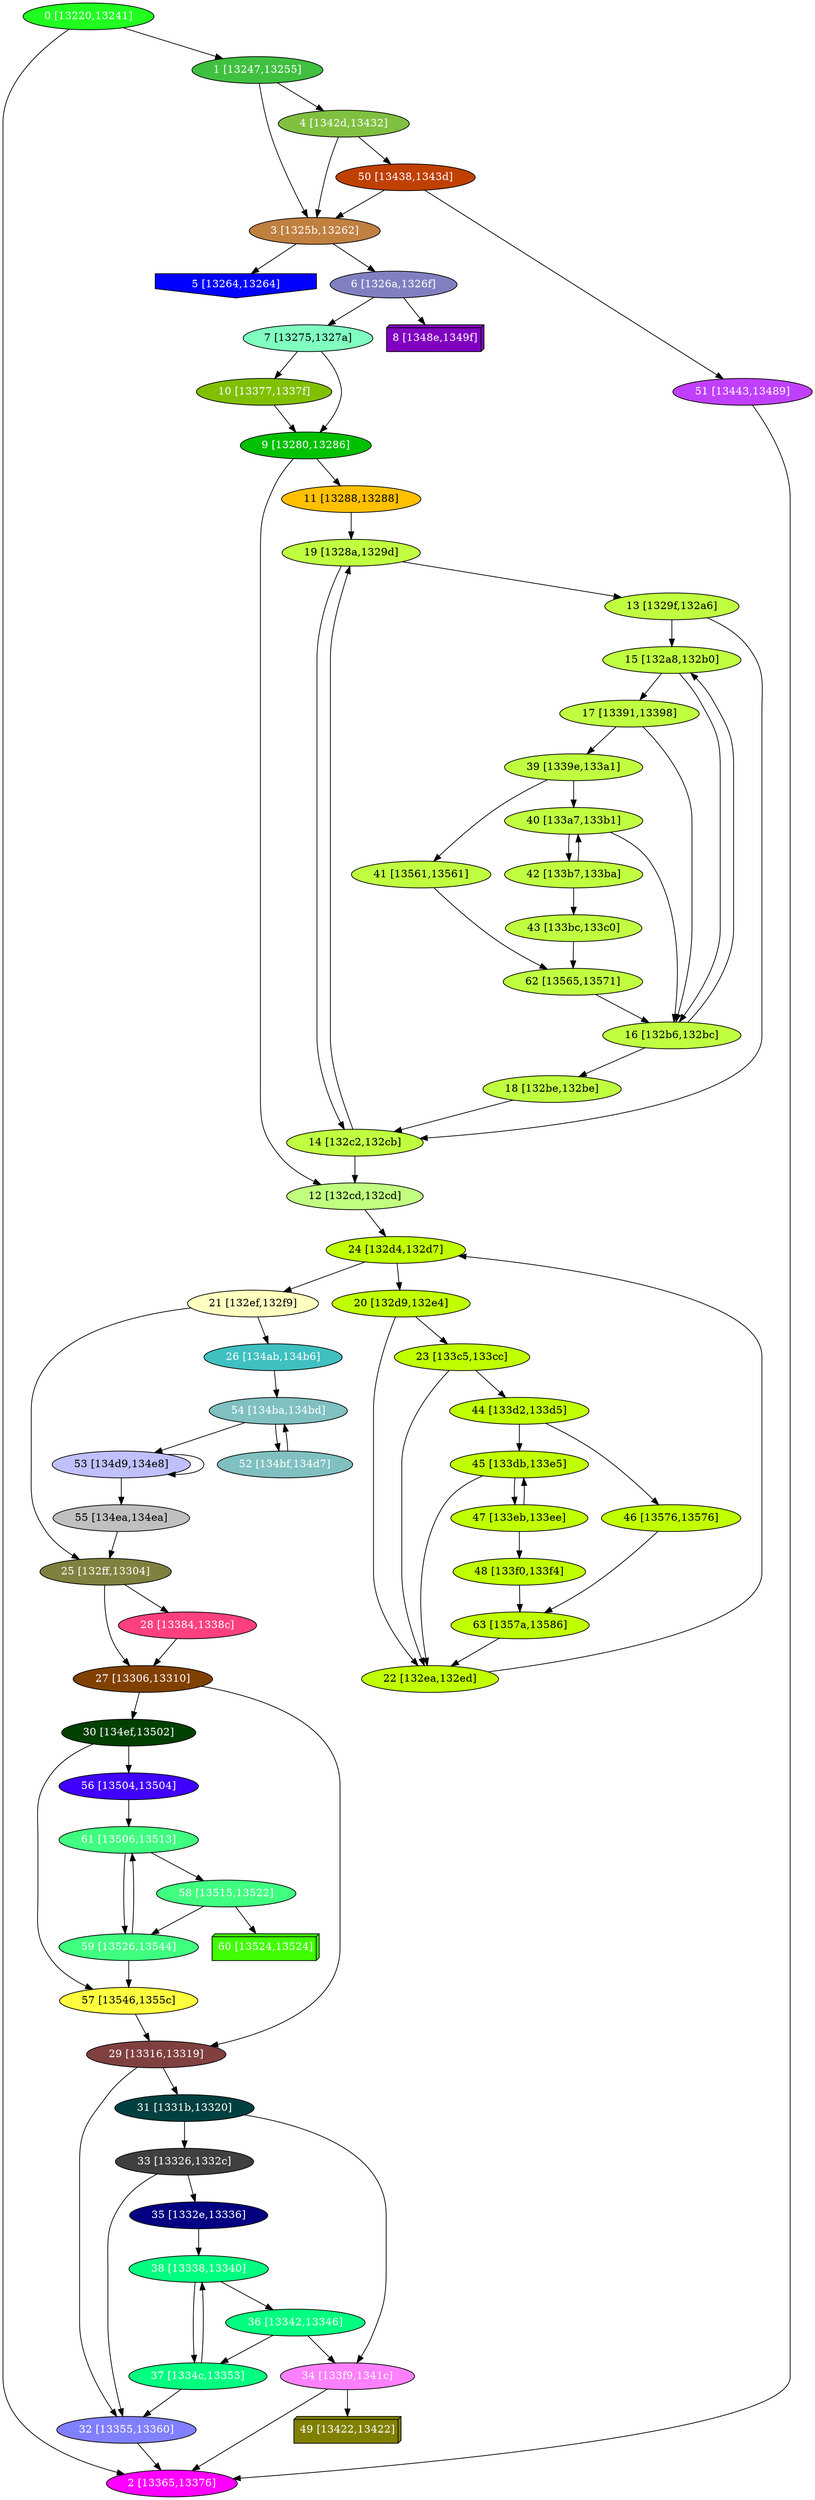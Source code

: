 diGraph libnss3{
	libnss3_0  [style=filled fillcolor="#20FF20" fontcolor="#ffffff" shape=oval label="0 [13220,13241]"]
	libnss3_1  [style=filled fillcolor="#40C040" fontcolor="#ffffff" shape=oval label="1 [13247,13255]"]
	libnss3_2  [style=filled fillcolor="#FF00FF" fontcolor="#ffffff" shape=oval label="2 [13365,13376]"]
	libnss3_3  [style=filled fillcolor="#C08040" fontcolor="#ffffff" shape=oval label="3 [1325b,13262]"]
	libnss3_4  [style=filled fillcolor="#80C040" fontcolor="#ffffff" shape=oval label="4 [1342d,13432]"]
	libnss3_5  [style=filled fillcolor="#0000FF" fontcolor="#ffffff" shape=invhouse label="5 [13264,13264]"]
	libnss3_6  [style=filled fillcolor="#8080C0" fontcolor="#ffffff" shape=oval label="6 [1326a,1326f]"]
	libnss3_7  [style=filled fillcolor="#80FFC0" fontcolor="#000000" shape=oval label="7 [13275,1327a]"]
	libnss3_8  [style=filled fillcolor="#8000C0" fontcolor="#ffffff" shape=box3d label="8 [1348e,1349f]"]
	libnss3_9  [style=filled fillcolor="#00C000" fontcolor="#ffffff" shape=oval label="9 [13280,13286]"]
	libnss3_a  [style=filled fillcolor="#80C000" fontcolor="#ffffff" shape=oval label="10 [13377,1337f]"]
	libnss3_b  [style=filled fillcolor="#FFC000" fontcolor="#000000" shape=oval label="11 [13288,13288]"]
	libnss3_c  [style=filled fillcolor="#C0FF80" fontcolor="#000000" shape=oval label="12 [132cd,132cd]"]
	libnss3_d  [style=filled fillcolor="#C0FF40" fontcolor="#000000" shape=oval label="13 [1329f,132a6]"]
	libnss3_e  [style=filled fillcolor="#C0FF40" fontcolor="#000000" shape=oval label="14 [132c2,132cb]"]
	libnss3_f  [style=filled fillcolor="#C0FF40" fontcolor="#000000" shape=oval label="15 [132a8,132b0]"]
	libnss3_10  [style=filled fillcolor="#C0FF40" fontcolor="#000000" shape=oval label="16 [132b6,132bc]"]
	libnss3_11  [style=filled fillcolor="#C0FF40" fontcolor="#000000" shape=oval label="17 [13391,13398]"]
	libnss3_12  [style=filled fillcolor="#C0FF40" fontcolor="#000000" shape=oval label="18 [132be,132be]"]
	libnss3_13  [style=filled fillcolor="#C0FF40" fontcolor="#000000" shape=oval label="19 [1328a,1329d]"]
	libnss3_14  [style=filled fillcolor="#C0FF00" fontcolor="#000000" shape=oval label="20 [132d9,132e4]"]
	libnss3_15  [style=filled fillcolor="#FFFFC0" fontcolor="#000000" shape=oval label="21 [132ef,132f9]"]
	libnss3_16  [style=filled fillcolor="#C0FF00" fontcolor="#000000" shape=oval label="22 [132ea,132ed]"]
	libnss3_17  [style=filled fillcolor="#C0FF00" fontcolor="#000000" shape=oval label="23 [133c5,133cc]"]
	libnss3_18  [style=filled fillcolor="#C0FF00" fontcolor="#000000" shape=oval label="24 [132d4,132d7]"]
	libnss3_19  [style=filled fillcolor="#808040" fontcolor="#ffffff" shape=oval label="25 [132ff,13304]"]
	libnss3_1a  [style=filled fillcolor="#40C0C0" fontcolor="#ffffff" shape=oval label="26 [134ab,134b6]"]
	libnss3_1b  [style=filled fillcolor="#804000" fontcolor="#ffffff" shape=oval label="27 [13306,13310]"]
	libnss3_1c  [style=filled fillcolor="#FF4080" fontcolor="#ffffff" shape=oval label="28 [13384,1338c]"]
	libnss3_1d  [style=filled fillcolor="#804040" fontcolor="#ffffff" shape=oval label="29 [13316,13319]"]
	libnss3_1e  [style=filled fillcolor="#004000" fontcolor="#ffffff" shape=oval label="30 [134ef,13502]"]
	libnss3_1f  [style=filled fillcolor="#004040" fontcolor="#ffffff" shape=oval label="31 [1331b,13320]"]
	libnss3_20  [style=filled fillcolor="#8080FF" fontcolor="#ffffff" shape=oval label="32 [13355,13360]"]
	libnss3_21  [style=filled fillcolor="#404040" fontcolor="#ffffff" shape=oval label="33 [13326,1332c]"]
	libnss3_22  [style=filled fillcolor="#FF80FF" fontcolor="#ffffff" shape=oval label="34 [133f9,1341c]"]
	libnss3_23  [style=filled fillcolor="#000080" fontcolor="#ffffff" shape=oval label="35 [1332e,13336]"]
	libnss3_24  [style=filled fillcolor="#00FF80" fontcolor="#ffffff" shape=oval label="36 [13342,13346]"]
	libnss3_25  [style=filled fillcolor="#00FF80" fontcolor="#ffffff" shape=oval label="37 [1334c,13353]"]
	libnss3_26  [style=filled fillcolor="#00FF80" fontcolor="#ffffff" shape=oval label="38 [13338,13340]"]
	libnss3_27  [style=filled fillcolor="#C0FF40" fontcolor="#000000" shape=oval label="39 [1339e,133a1]"]
	libnss3_28  [style=filled fillcolor="#C0FF40" fontcolor="#000000" shape=oval label="40 [133a7,133b1]"]
	libnss3_29  [style=filled fillcolor="#C0FF40" fontcolor="#000000" shape=oval label="41 [13561,13561]"]
	libnss3_2a  [style=filled fillcolor="#C0FF40" fontcolor="#000000" shape=oval label="42 [133b7,133ba]"]
	libnss3_2b  [style=filled fillcolor="#C0FF40" fontcolor="#000000" shape=oval label="43 [133bc,133c0]"]
	libnss3_2c  [style=filled fillcolor="#C0FF00" fontcolor="#000000" shape=oval label="44 [133d2,133d5]"]
	libnss3_2d  [style=filled fillcolor="#C0FF00" fontcolor="#000000" shape=oval label="45 [133db,133e5]"]
	libnss3_2e  [style=filled fillcolor="#C0FF00" fontcolor="#000000" shape=oval label="46 [13576,13576]"]
	libnss3_2f  [style=filled fillcolor="#C0FF00" fontcolor="#000000" shape=oval label="47 [133eb,133ee]"]
	libnss3_30  [style=filled fillcolor="#C0FF00" fontcolor="#000000" shape=oval label="48 [133f0,133f4]"]
	libnss3_31  [style=filled fillcolor="#808000" fontcolor="#ffffff" shape=box3d label="49 [13422,13422]"]
	libnss3_32  [style=filled fillcolor="#C04000" fontcolor="#ffffff" shape=oval label="50 [13438,1343d]"]
	libnss3_33  [style=filled fillcolor="#C040FF" fontcolor="#ffffff" shape=oval label="51 [13443,13489]"]
	libnss3_34  [style=filled fillcolor="#80C0C0" fontcolor="#ffffff" shape=oval label="52 [134bf,134d7]"]
	libnss3_35  [style=filled fillcolor="#C0C0FF" fontcolor="#000000" shape=oval label="53 [134d9,134e8]"]
	libnss3_36  [style=filled fillcolor="#80C0C0" fontcolor="#ffffff" shape=oval label="54 [134ba,134bd]"]
	libnss3_37  [style=filled fillcolor="#C0C0C0" fontcolor="#000000" shape=oval label="55 [134ea,134ea]"]
	libnss3_38  [style=filled fillcolor="#4000FF" fontcolor="#ffffff" shape=oval label="56 [13504,13504]"]
	libnss3_39  [style=filled fillcolor="#FFFF40" fontcolor="#000000" shape=oval label="57 [13546,1355c]"]
	libnss3_3a  [style=filled fillcolor="#40FF80" fontcolor="#ffffff" shape=oval label="58 [13515,13522]"]
	libnss3_3b  [style=filled fillcolor="#40FF80" fontcolor="#ffffff" shape=oval label="59 [13526,13544]"]
	libnss3_3c  [style=filled fillcolor="#40FF00" fontcolor="#ffffff" shape=box3d label="60 [13524,13524]"]
	libnss3_3d  [style=filled fillcolor="#40FF80" fontcolor="#ffffff" shape=oval label="61 [13506,13513]"]
	libnss3_3e  [style=filled fillcolor="#C0FF40" fontcolor="#000000" shape=oval label="62 [13565,13571]"]
	libnss3_3f  [style=filled fillcolor="#C0FF00" fontcolor="#000000" shape=oval label="63 [1357a,13586]"]

	libnss3_0 -> libnss3_1
	libnss3_0 -> libnss3_2
	libnss3_1 -> libnss3_3
	libnss3_1 -> libnss3_4
	libnss3_3 -> libnss3_5
	libnss3_3 -> libnss3_6
	libnss3_4 -> libnss3_3
	libnss3_4 -> libnss3_32
	libnss3_6 -> libnss3_7
	libnss3_6 -> libnss3_8
	libnss3_7 -> libnss3_9
	libnss3_7 -> libnss3_a
	libnss3_9 -> libnss3_b
	libnss3_9 -> libnss3_c
	libnss3_a -> libnss3_9
	libnss3_b -> libnss3_13
	libnss3_c -> libnss3_18
	libnss3_d -> libnss3_e
	libnss3_d -> libnss3_f
	libnss3_e -> libnss3_c
	libnss3_e -> libnss3_13
	libnss3_f -> libnss3_10
	libnss3_f -> libnss3_11
	libnss3_10 -> libnss3_f
	libnss3_10 -> libnss3_12
	libnss3_11 -> libnss3_10
	libnss3_11 -> libnss3_27
	libnss3_12 -> libnss3_e
	libnss3_13 -> libnss3_d
	libnss3_13 -> libnss3_e
	libnss3_14 -> libnss3_16
	libnss3_14 -> libnss3_17
	libnss3_15 -> libnss3_19
	libnss3_15 -> libnss3_1a
	libnss3_16 -> libnss3_18
	libnss3_17 -> libnss3_16
	libnss3_17 -> libnss3_2c
	libnss3_18 -> libnss3_14
	libnss3_18 -> libnss3_15
	libnss3_19 -> libnss3_1b
	libnss3_19 -> libnss3_1c
	libnss3_1a -> libnss3_36
	libnss3_1b -> libnss3_1d
	libnss3_1b -> libnss3_1e
	libnss3_1c -> libnss3_1b
	libnss3_1d -> libnss3_1f
	libnss3_1d -> libnss3_20
	libnss3_1e -> libnss3_38
	libnss3_1e -> libnss3_39
	libnss3_1f -> libnss3_21
	libnss3_1f -> libnss3_22
	libnss3_20 -> libnss3_2
	libnss3_21 -> libnss3_20
	libnss3_21 -> libnss3_23
	libnss3_22 -> libnss3_2
	libnss3_22 -> libnss3_31
	libnss3_23 -> libnss3_26
	libnss3_24 -> libnss3_22
	libnss3_24 -> libnss3_25
	libnss3_25 -> libnss3_20
	libnss3_25 -> libnss3_26
	libnss3_26 -> libnss3_24
	libnss3_26 -> libnss3_25
	libnss3_27 -> libnss3_28
	libnss3_27 -> libnss3_29
	libnss3_28 -> libnss3_10
	libnss3_28 -> libnss3_2a
	libnss3_29 -> libnss3_3e
	libnss3_2a -> libnss3_28
	libnss3_2a -> libnss3_2b
	libnss3_2b -> libnss3_3e
	libnss3_2c -> libnss3_2d
	libnss3_2c -> libnss3_2e
	libnss3_2d -> libnss3_16
	libnss3_2d -> libnss3_2f
	libnss3_2e -> libnss3_3f
	libnss3_2f -> libnss3_2d
	libnss3_2f -> libnss3_30
	libnss3_30 -> libnss3_3f
	libnss3_32 -> libnss3_3
	libnss3_32 -> libnss3_33
	libnss3_33 -> libnss3_2
	libnss3_34 -> libnss3_36
	libnss3_35 -> libnss3_35
	libnss3_35 -> libnss3_37
	libnss3_36 -> libnss3_34
	libnss3_36 -> libnss3_35
	libnss3_37 -> libnss3_19
	libnss3_38 -> libnss3_3d
	libnss3_39 -> libnss3_1d
	libnss3_3a -> libnss3_3b
	libnss3_3a -> libnss3_3c
	libnss3_3b -> libnss3_39
	libnss3_3b -> libnss3_3d
	libnss3_3d -> libnss3_3a
	libnss3_3d -> libnss3_3b
	libnss3_3e -> libnss3_10
	libnss3_3f -> libnss3_16
}